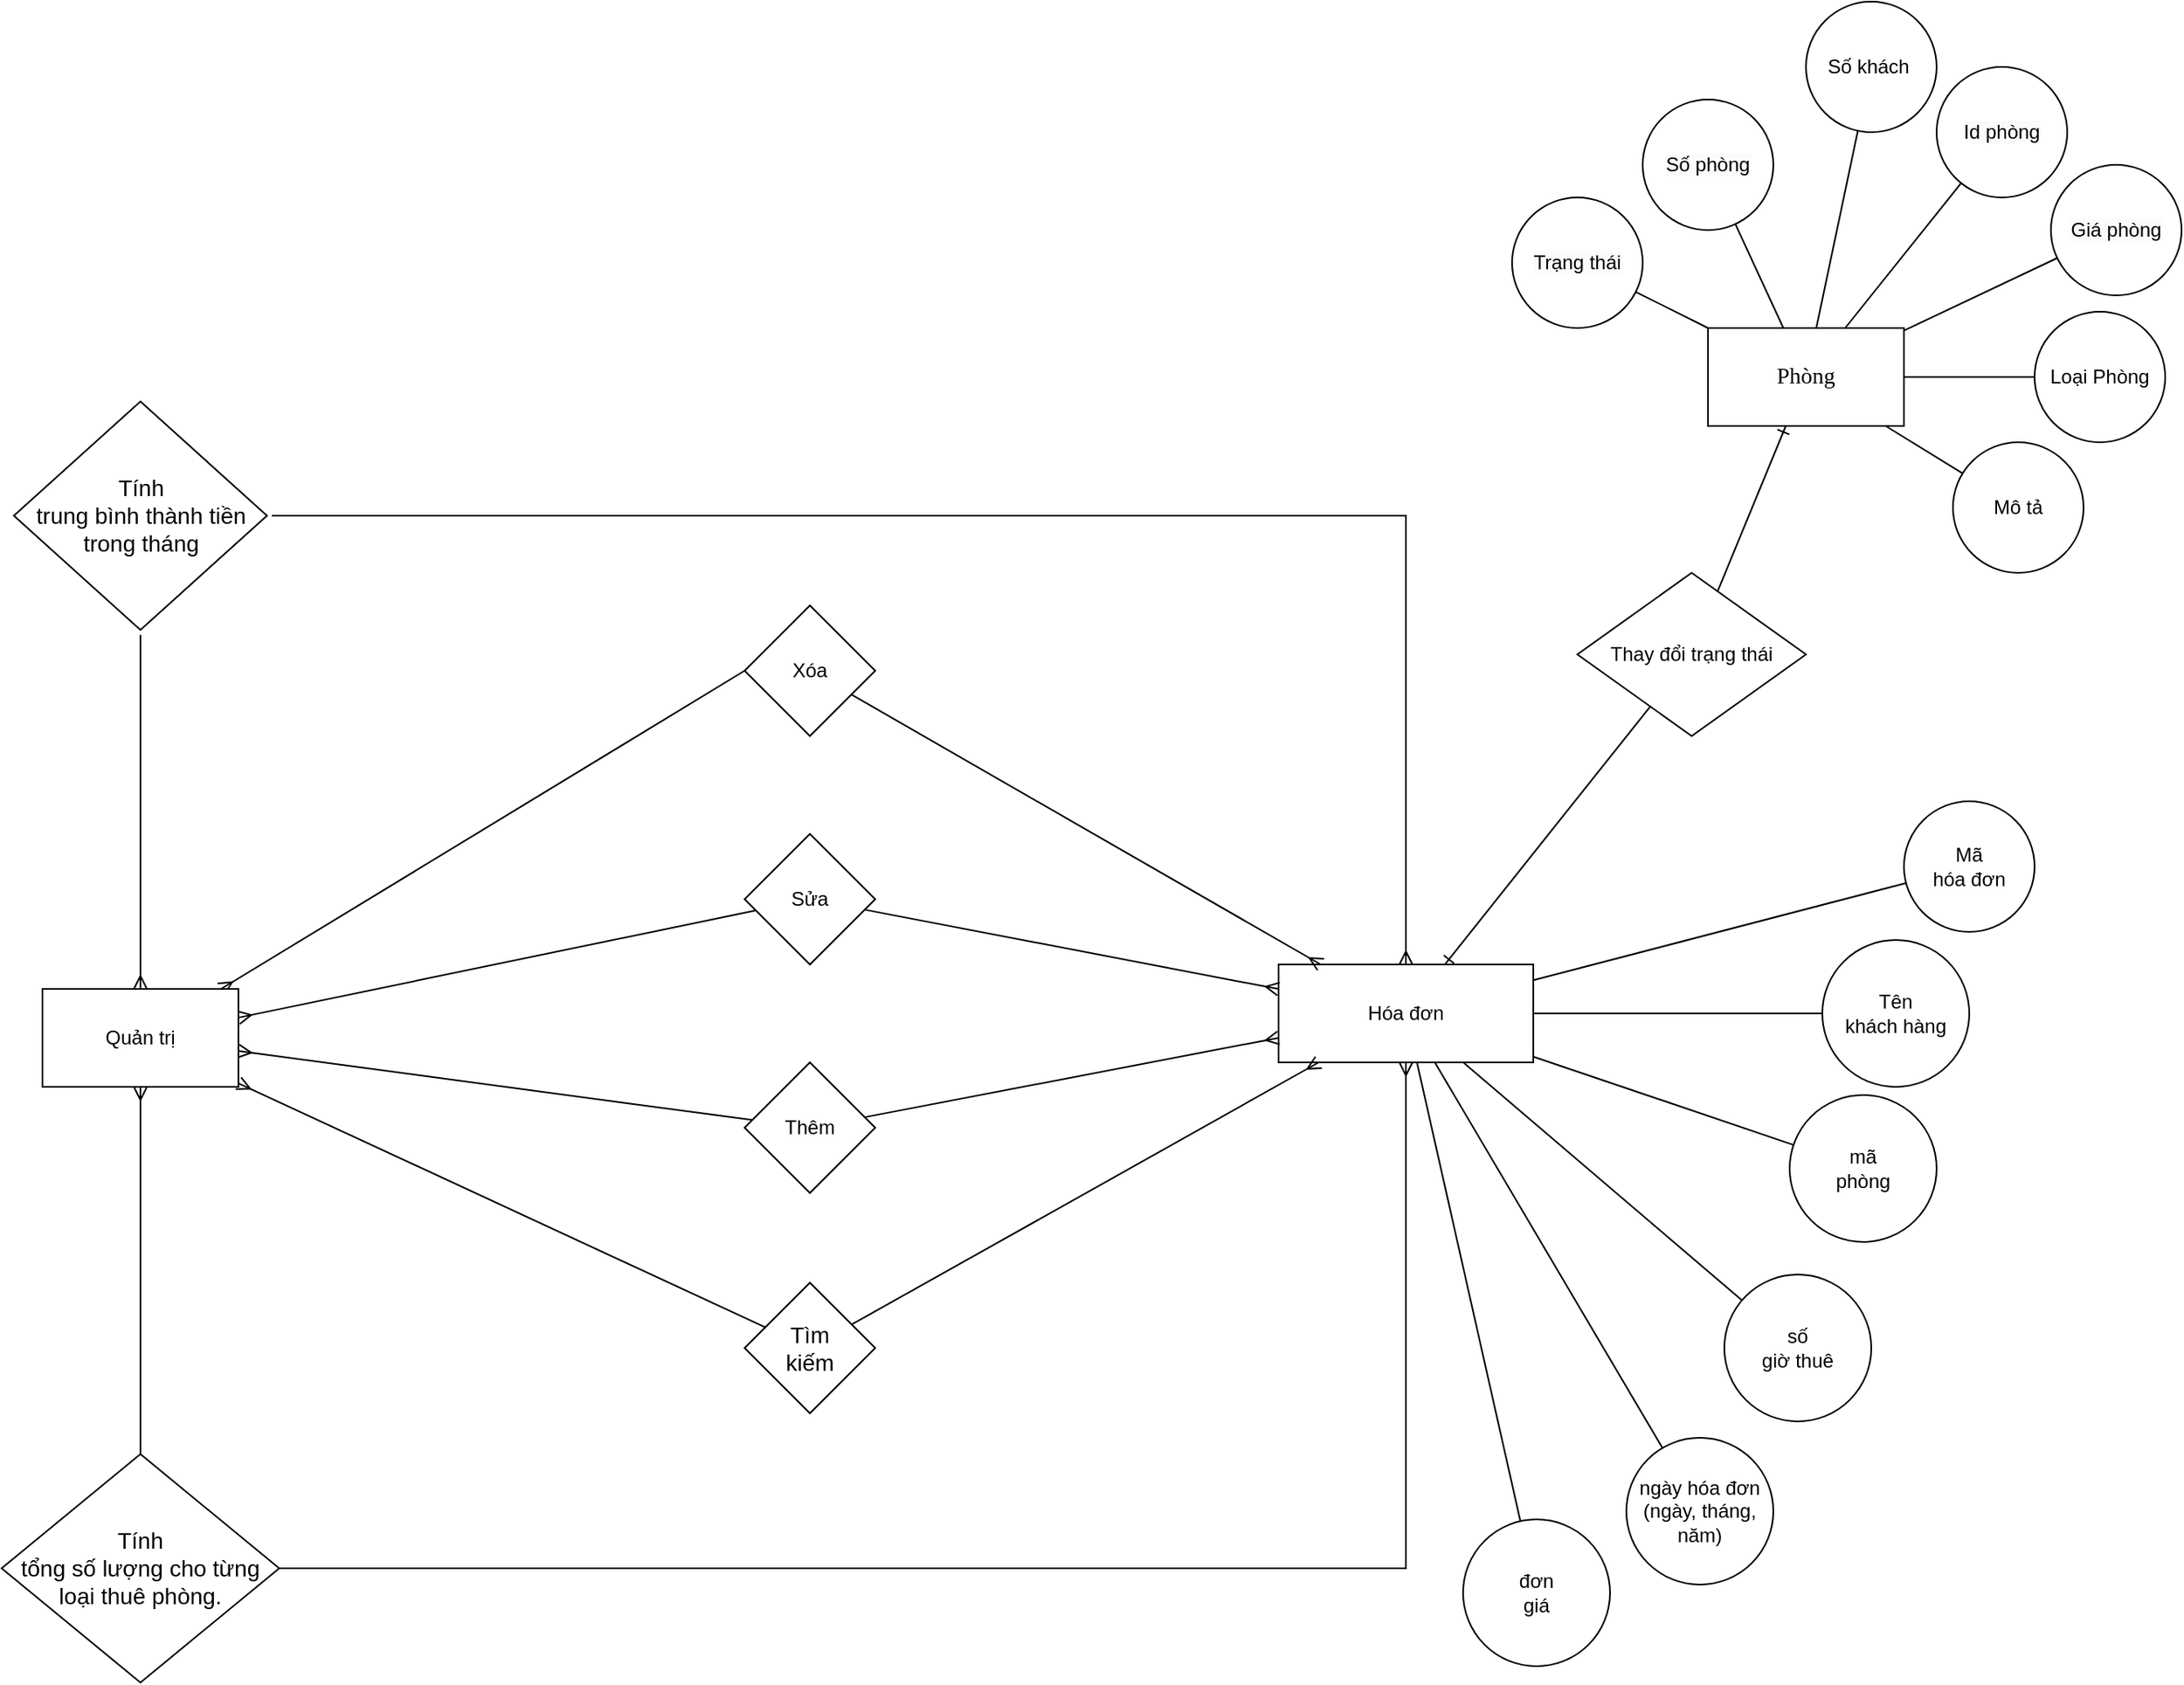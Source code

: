 <mxfile version="21.5.1" type="device" pages="2">
  <diagram name="Page-1" id="QKJ--xUiAQf0WkbqptOl">
    <mxGraphModel dx="2329" dy="672" grid="1" gridSize="10" guides="1" tooltips="1" connect="1" arrows="1" fold="1" page="1" pageScale="1" pageWidth="827" pageHeight="1169" math="0" shadow="0">
      <root>
        <mxCell id="0" />
        <mxCell id="1" parent="0" />
        <mxCell id="em8yH6Y3Vznpvo1-onmq-18" style="edgeStyle=none;rounded=0;orthogonalLoop=1;jettySize=auto;html=1;endArrow=none;endFill=0;startArrow=ERone;startFill=0;" parent="1" source="U4CnmKO_1GTpJJscIQHz-27" target="em8yH6Y3Vznpvo1-onmq-10" edge="1">
          <mxGeometry relative="1" as="geometry" />
        </mxCell>
        <mxCell id="em8yH6Y3Vznpvo1-onmq-40" style="edgeStyle=none;rounded=0;orthogonalLoop=1;jettySize=auto;html=1;endArrow=none;endFill=0;" parent="1" source="U4CnmKO_1GTpJJscIQHz-27" target="U4CnmKO_1GTpJJscIQHz-28" edge="1">
          <mxGeometry relative="1" as="geometry" />
        </mxCell>
        <mxCell id="em8yH6Y3Vznpvo1-onmq-41" style="edgeStyle=none;rounded=0;orthogonalLoop=1;jettySize=auto;html=1;endArrow=none;endFill=0;" parent="1" source="U4CnmKO_1GTpJJscIQHz-27" target="U4CnmKO_1GTpJJscIQHz-30" edge="1">
          <mxGeometry relative="1" as="geometry" />
        </mxCell>
        <mxCell id="em8yH6Y3Vznpvo1-onmq-42" style="edgeStyle=none;rounded=0;orthogonalLoop=1;jettySize=auto;html=1;endArrow=none;endFill=0;" parent="1" source="U4CnmKO_1GTpJJscIQHz-27" target="U4CnmKO_1GTpJJscIQHz-31" edge="1">
          <mxGeometry relative="1" as="geometry" />
        </mxCell>
        <mxCell id="em8yH6Y3Vznpvo1-onmq-43" style="edgeStyle=none;rounded=0;orthogonalLoop=1;jettySize=auto;html=1;endArrow=none;endFill=0;" parent="1" source="U4CnmKO_1GTpJJscIQHz-27" target="U4CnmKO_1GTpJJscIQHz-35" edge="1">
          <mxGeometry relative="1" as="geometry" />
        </mxCell>
        <mxCell id="em8yH6Y3Vznpvo1-onmq-44" style="edgeStyle=none;rounded=0;orthogonalLoop=1;jettySize=auto;html=1;endArrow=none;endFill=0;" parent="1" source="U4CnmKO_1GTpJJscIQHz-27" target="U4CnmKO_1GTpJJscIQHz-29" edge="1">
          <mxGeometry relative="1" as="geometry" />
        </mxCell>
        <mxCell id="em8yH6Y3Vznpvo1-onmq-45" style="edgeStyle=none;rounded=0;orthogonalLoop=1;jettySize=auto;html=1;endArrow=none;endFill=0;" parent="1" source="U4CnmKO_1GTpJJscIQHz-27" target="U4CnmKO_1GTpJJscIQHz-32" edge="1">
          <mxGeometry relative="1" as="geometry" />
        </mxCell>
        <mxCell id="U4CnmKO_1GTpJJscIQHz-27" value="Hóa đơn" style="rounded=0;whiteSpace=wrap;html=1;" parent="1" vertex="1">
          <mxGeometry x="577" y="660" width="156" height="60" as="geometry" />
        </mxCell>
        <mxCell id="U4CnmKO_1GTpJJscIQHz-28" value="Mã&lt;br/&gt;hóa đơn" style="ellipse;whiteSpace=wrap;html=1;aspect=fixed;" parent="1" vertex="1">
          <mxGeometry x="960" y="560" width="80" height="80" as="geometry" />
        </mxCell>
        <mxCell id="U4CnmKO_1GTpJJscIQHz-29" value="ngày hóa đơn (ngày, tháng, năm)" style="ellipse;whiteSpace=wrap;html=1;aspect=fixed;" parent="1" vertex="1">
          <mxGeometry x="790" y="950" width="90" height="90" as="geometry" />
        </mxCell>
        <mxCell id="U4CnmKO_1GTpJJscIQHz-30" value="Tên&lt;br/&gt;khách hàng" style="ellipse;whiteSpace=wrap;html=1;aspect=fixed;" parent="1" vertex="1">
          <mxGeometry x="910" y="645" width="90" height="90" as="geometry" />
        </mxCell>
        <mxCell id="U4CnmKO_1GTpJJscIQHz-31" value="mã&lt;br/&gt;phòng" style="ellipse;whiteSpace=wrap;html=1;aspect=fixed;" parent="1" vertex="1">
          <mxGeometry x="890" y="740" width="90" height="90" as="geometry" />
        </mxCell>
        <mxCell id="U4CnmKO_1GTpJJscIQHz-32" value="đơn&lt;br/&gt;giá" style="ellipse;whiteSpace=wrap;html=1;aspect=fixed;" parent="1" vertex="1">
          <mxGeometry x="690" y="1000" width="90" height="90" as="geometry" />
        </mxCell>
        <mxCell id="U4CnmKO_1GTpJJscIQHz-35" value="số&lt;br style=&quot;border-color: var(--border-color);&quot;&gt;giờ thuê" style="ellipse;whiteSpace=wrap;html=1;aspect=fixed;" parent="1" vertex="1">
          <mxGeometry x="850" y="850" width="90" height="90" as="geometry" />
        </mxCell>
        <mxCell id="em8yH6Y3Vznpvo1-onmq-19" style="edgeStyle=none;rounded=0;orthogonalLoop=1;jettySize=auto;html=1;entryX=0.5;entryY=1;entryDx=0;entryDy=0;endArrow=none;endFill=0;startArrow=ERmany;startFill=0;" parent="1" source="U4CnmKO_1GTpJJscIQHz-37" target="U4CnmKO_1GTpJJscIQHz-78" edge="1">
          <mxGeometry relative="1" as="geometry" />
        </mxCell>
        <mxCell id="em8yH6Y3Vznpvo1-onmq-20" style="edgeStyle=none;rounded=0;orthogonalLoop=1;jettySize=auto;html=1;entryX=0.5;entryY=0;entryDx=0;entryDy=0;endArrow=none;endFill=0;startArrow=ERmany;startFill=0;" parent="1" source="U4CnmKO_1GTpJJscIQHz-37" target="U4CnmKO_1GTpJJscIQHz-60" edge="1">
          <mxGeometry relative="1" as="geometry" />
        </mxCell>
        <mxCell id="em8yH6Y3Vznpvo1-onmq-22" style="rounded=0;orthogonalLoop=1;jettySize=auto;html=1;entryX=0;entryY=0.5;entryDx=0;entryDy=0;endArrow=none;endFill=0;startArrow=ERmany;startFill=0;" parent="1" source="U4CnmKO_1GTpJJscIQHz-37" target="U4CnmKO_1GTpJJscIQHz-63" edge="1">
          <mxGeometry relative="1" as="geometry" />
        </mxCell>
        <mxCell id="em8yH6Y3Vznpvo1-onmq-24" style="edgeStyle=none;rounded=0;orthogonalLoop=1;jettySize=auto;html=1;endArrow=none;endFill=0;startArrow=ERmany;startFill=0;" parent="1" source="U4CnmKO_1GTpJJscIQHz-37" target="U4CnmKO_1GTpJJscIQHz-64" edge="1">
          <mxGeometry relative="1" as="geometry" />
        </mxCell>
        <mxCell id="em8yH6Y3Vznpvo1-onmq-26" style="edgeStyle=none;rounded=0;orthogonalLoop=1;jettySize=auto;html=1;endArrow=none;endFill=0;startArrow=ERmany;startFill=0;" parent="1" source="U4CnmKO_1GTpJJscIQHz-37" target="U4CnmKO_1GTpJJscIQHz-62" edge="1">
          <mxGeometry relative="1" as="geometry" />
        </mxCell>
        <mxCell id="em8yH6Y3Vznpvo1-onmq-28" style="edgeStyle=none;rounded=0;orthogonalLoop=1;jettySize=auto;html=1;endArrow=none;endFill=0;startArrow=ERmany;startFill=0;" parent="1" source="U4CnmKO_1GTpJJscIQHz-37" target="U4CnmKO_1GTpJJscIQHz-72" edge="1">
          <mxGeometry relative="1" as="geometry" />
        </mxCell>
        <mxCell id="U4CnmKO_1GTpJJscIQHz-37" value="Quản trị" style="rounded=0;whiteSpace=wrap;html=1;" parent="1" vertex="1">
          <mxGeometry x="-180" y="675" width="120" height="60" as="geometry" />
        </mxCell>
        <mxCell id="em8yH6Y3Vznpvo1-onmq-31" style="edgeStyle=orthogonalEdgeStyle;rounded=0;orthogonalLoop=1;jettySize=auto;html=1;endArrow=ERmany;endFill=0;" parent="1" source="U4CnmKO_1GTpJJscIQHz-60" target="U4CnmKO_1GTpJJscIQHz-27" edge="1">
          <mxGeometry relative="1" as="geometry" />
        </mxCell>
        <mxCell id="U4CnmKO_1GTpJJscIQHz-60" value="&lt;font style=&quot;font-size: 14px;&quot;&gt;Tính&lt;br&gt;tổng số lượng cho từng loại thuê phòng.&lt;/font&gt;" style="rhombus;whiteSpace=wrap;html=1;" parent="1" vertex="1">
          <mxGeometry x="-205" y="960" width="170" height="140" as="geometry" />
        </mxCell>
        <mxCell id="em8yH6Y3Vznpvo1-onmq-27" style="edgeStyle=none;rounded=0;orthogonalLoop=1;jettySize=auto;html=1;endArrow=ERmany;endFill=0;" parent="1" source="U4CnmKO_1GTpJJscIQHz-62" target="U4CnmKO_1GTpJJscIQHz-27" edge="1">
          <mxGeometry relative="1" as="geometry" />
        </mxCell>
        <mxCell id="U4CnmKO_1GTpJJscIQHz-62" value="Thêm" style="rhombus;whiteSpace=wrap;html=1;" parent="1" vertex="1">
          <mxGeometry x="250" y="720" width="80" height="80" as="geometry" />
        </mxCell>
        <mxCell id="em8yH6Y3Vznpvo1-onmq-23" style="edgeStyle=none;rounded=0;orthogonalLoop=1;jettySize=auto;html=1;endArrow=ERmany;endFill=0;" parent="1" source="U4CnmKO_1GTpJJscIQHz-63" target="U4CnmKO_1GTpJJscIQHz-27" edge="1">
          <mxGeometry relative="1" as="geometry" />
        </mxCell>
        <mxCell id="U4CnmKO_1GTpJJscIQHz-63" value="Xóa" style="rhombus;whiteSpace=wrap;html=1;" parent="1" vertex="1">
          <mxGeometry x="250" y="440" width="80" height="80" as="geometry" />
        </mxCell>
        <mxCell id="em8yH6Y3Vznpvo1-onmq-25" style="edgeStyle=none;rounded=0;orthogonalLoop=1;jettySize=auto;html=1;endArrow=ERmany;endFill=0;" parent="1" source="U4CnmKO_1GTpJJscIQHz-64" target="U4CnmKO_1GTpJJscIQHz-27" edge="1">
          <mxGeometry relative="1" as="geometry" />
        </mxCell>
        <mxCell id="U4CnmKO_1GTpJJscIQHz-64" value="Sửa" style="rhombus;whiteSpace=wrap;html=1;" parent="1" vertex="1">
          <mxGeometry x="250" y="580" width="80" height="80" as="geometry" />
        </mxCell>
        <mxCell id="em8yH6Y3Vznpvo1-onmq-29" style="edgeStyle=none;rounded=0;orthogonalLoop=1;jettySize=auto;html=1;endArrow=ERmany;endFill=0;" parent="1" source="U4CnmKO_1GTpJJscIQHz-72" target="U4CnmKO_1GTpJJscIQHz-27" edge="1">
          <mxGeometry relative="1" as="geometry" />
        </mxCell>
        <mxCell id="U4CnmKO_1GTpJJscIQHz-72" value="&lt;font style=&quot;font-size: 14px;&quot;&gt;Tìm&lt;br&gt;kiếm&lt;/font&gt;" style="rhombus;whiteSpace=wrap;html=1;" parent="1" vertex="1">
          <mxGeometry x="250" y="855" width="80" height="80" as="geometry" />
        </mxCell>
        <mxCell id="em8yH6Y3Vznpvo1-onmq-21" style="edgeStyle=orthogonalEdgeStyle;rounded=0;orthogonalLoop=1;jettySize=auto;html=1;entryX=0.5;entryY=0;entryDx=0;entryDy=0;endArrow=ERmany;endFill=0;" parent="1" source="U4CnmKO_1GTpJJscIQHz-78" target="U4CnmKO_1GTpJJscIQHz-27" edge="1">
          <mxGeometry relative="1" as="geometry" />
        </mxCell>
        <mxCell id="U4CnmKO_1GTpJJscIQHz-78" value="&lt;div style=&quot;&quot;&gt;&lt;span style=&quot;font-size: 14px; background-color: initial;&quot;&gt;Tính&lt;/span&gt;&lt;/div&gt;&lt;font style=&quot;font-size: 14px;&quot;&gt;&lt;div style=&quot;&quot;&gt;&lt;span style=&quot;background-color: initial;&quot;&gt;trung bình thành tiền trong tháng&lt;/span&gt;&lt;/div&gt;&lt;/font&gt;" style="rhombus;whiteSpace=wrap;html=1;perimeterSpacing=3;align=center;" parent="1" vertex="1">
          <mxGeometry x="-197.5" y="315" width="155" height="140" as="geometry" />
        </mxCell>
        <mxCell id="em8yH6Y3Vznpvo1-onmq-33" style="edgeStyle=none;rounded=0;orthogonalLoop=1;jettySize=auto;html=1;endArrow=none;endFill=0;" parent="1" source="em8yH6Y3Vznpvo1-onmq-8" target="em8yH6Y3Vznpvo1-onmq-14" edge="1">
          <mxGeometry relative="1" as="geometry" />
        </mxCell>
        <mxCell id="em8yH6Y3Vznpvo1-onmq-34" style="edgeStyle=none;rounded=0;orthogonalLoop=1;jettySize=auto;html=1;endArrow=none;endFill=0;" parent="1" source="em8yH6Y3Vznpvo1-onmq-8" target="em8yH6Y3Vznpvo1-onmq-13" edge="1">
          <mxGeometry relative="1" as="geometry" />
        </mxCell>
        <mxCell id="em8yH6Y3Vznpvo1-onmq-35" style="edgeStyle=none;rounded=0;orthogonalLoop=1;jettySize=auto;html=1;endArrow=none;endFill=0;" parent="1" source="em8yH6Y3Vznpvo1-onmq-8" target="em8yH6Y3Vznpvo1-onmq-15" edge="1">
          <mxGeometry relative="1" as="geometry" />
        </mxCell>
        <mxCell id="em8yH6Y3Vznpvo1-onmq-36" style="edgeStyle=none;rounded=0;orthogonalLoop=1;jettySize=auto;html=1;endArrow=none;endFill=0;" parent="1" source="em8yH6Y3Vznpvo1-onmq-8" target="em8yH6Y3Vznpvo1-onmq-11" edge="1">
          <mxGeometry relative="1" as="geometry" />
        </mxCell>
        <mxCell id="em8yH6Y3Vznpvo1-onmq-37" style="edgeStyle=none;rounded=0;orthogonalLoop=1;jettySize=auto;html=1;endArrow=none;endFill=0;" parent="1" source="em8yH6Y3Vznpvo1-onmq-8" target="em8yH6Y3Vznpvo1-onmq-12" edge="1">
          <mxGeometry relative="1" as="geometry" />
        </mxCell>
        <mxCell id="em8yH6Y3Vznpvo1-onmq-38" style="edgeStyle=none;rounded=0;orthogonalLoop=1;jettySize=auto;html=1;endArrow=none;endFill=0;" parent="1" source="em8yH6Y3Vznpvo1-onmq-8" target="em8yH6Y3Vznpvo1-onmq-16" edge="1">
          <mxGeometry relative="1" as="geometry" />
        </mxCell>
        <mxCell id="em8yH6Y3Vznpvo1-onmq-39" style="edgeStyle=none;rounded=0;orthogonalLoop=1;jettySize=auto;html=1;endArrow=none;endFill=0;" parent="1" source="em8yH6Y3Vznpvo1-onmq-8" target="em8yH6Y3Vznpvo1-onmq-17" edge="1">
          <mxGeometry relative="1" as="geometry" />
        </mxCell>
        <mxCell id="em8yH6Y3Vznpvo1-onmq-8" value="&lt;span style=&quot;font-family: &amp;quot;Times New Roman&amp;quot;, serif;&quot;&gt;&lt;font style=&quot;font-size: 14px;&quot;&gt;Phòng&lt;/font&gt;&lt;/span&gt;" style="rounded=0;whiteSpace=wrap;html=1;" parent="1" vertex="1">
          <mxGeometry x="840" y="270" width="120" height="60" as="geometry" />
        </mxCell>
        <mxCell id="em8yH6Y3Vznpvo1-onmq-32" style="rounded=0;orthogonalLoop=1;jettySize=auto;html=1;endArrow=none;endFill=0;startArrow=ERone;startFill=0;" parent="1" source="em8yH6Y3Vznpvo1-onmq-8" target="em8yH6Y3Vznpvo1-onmq-10" edge="1">
          <mxGeometry relative="1" as="geometry" />
        </mxCell>
        <mxCell id="em8yH6Y3Vznpvo1-onmq-10" value="Thay đổi trạng thái" style="rhombus;whiteSpace=wrap;html=1;" parent="1" vertex="1">
          <mxGeometry x="760" y="420" width="140" height="100" as="geometry" />
        </mxCell>
        <mxCell id="em8yH6Y3Vznpvo1-onmq-11" value="&lt;span style=&quot;color: rgb(0, 0, 0); font-family: Helvetica; font-size: 12px; font-style: normal; font-variant-ligatures: normal; font-variant-caps: normal; font-weight: 400; letter-spacing: normal; orphans: 2; text-align: left; text-indent: 0px; text-transform: none; widows: 2; word-spacing: 0px; -webkit-text-stroke-width: 0px; background-color: rgb(251, 251, 251); text-decoration-thickness: initial; text-decoration-style: initial; text-decoration-color: initial; float: none; display: inline !important;&quot;&gt;Id phòng&lt;/span&gt;" style="ellipse;whiteSpace=wrap;html=1;aspect=fixed;" parent="1" vertex="1">
          <mxGeometry x="980" y="110" width="80" height="80" as="geometry" />
        </mxCell>
        <mxCell id="em8yH6Y3Vznpvo1-onmq-12" value="&lt;span style=&quot;color: rgb(0, 0, 0); font-family: Helvetica; font-size: 12px; font-style: normal; font-variant-ligatures: normal; font-variant-caps: normal; font-weight: 400; letter-spacing: normal; orphans: 2; text-align: left; text-indent: 0px; text-transform: none; widows: 2; word-spacing: 0px; -webkit-text-stroke-width: 0px; background-color: rgb(251, 251, 251); text-decoration-thickness: initial; text-decoration-style: initial; text-decoration-color: initial; float: none; display: inline !important;&quot;&gt;Giá phòng&lt;/span&gt;" style="ellipse;whiteSpace=wrap;html=1;aspect=fixed;" parent="1" vertex="1">
          <mxGeometry x="1050" y="170" width="80" height="80" as="geometry" />
        </mxCell>
        <mxCell id="em8yH6Y3Vznpvo1-onmq-13" value="&lt;span style=&quot;color: rgb(0, 0, 0); font-family: Helvetica; font-size: 12px; font-style: normal; font-variant-ligatures: normal; font-variant-caps: normal; font-weight: 400; letter-spacing: normal; orphans: 2; text-align: left; text-indent: 0px; text-transform: none; widows: 2; word-spacing: 0px; -webkit-text-stroke-width: 0px; background-color: rgb(251, 251, 251); text-decoration-thickness: initial; text-decoration-style: initial; text-decoration-color: initial; float: none; display: inline !important;&quot;&gt;Số phòng&lt;/span&gt;" style="ellipse;whiteSpace=wrap;html=1;aspect=fixed;" parent="1" vertex="1">
          <mxGeometry x="800" y="130" width="80" height="80" as="geometry" />
        </mxCell>
        <mxCell id="em8yH6Y3Vznpvo1-onmq-14" value="&lt;span style=&quot;color: rgb(0, 0, 0); font-family: Helvetica; font-size: 12px; font-style: normal; font-variant-ligatures: normal; font-variant-caps: normal; font-weight: 400; letter-spacing: normal; orphans: 2; text-align: left; text-indent: 0px; text-transform: none; widows: 2; word-spacing: 0px; -webkit-text-stroke-width: 0px; background-color: rgb(251, 251, 251); text-decoration-thickness: initial; text-decoration-style: initial; text-decoration-color: initial; float: none; display: inline !important;&quot;&gt;Trạng thái&lt;/span&gt;" style="ellipse;whiteSpace=wrap;html=1;aspect=fixed;" parent="1" vertex="1">
          <mxGeometry x="720" y="190" width="80" height="80" as="geometry" />
        </mxCell>
        <mxCell id="em8yH6Y3Vznpvo1-onmq-15" value="Số khách&amp;nbsp;" style="ellipse;whiteSpace=wrap;html=1;aspect=fixed;" parent="1" vertex="1">
          <mxGeometry x="900" y="70" width="80" height="80" as="geometry" />
        </mxCell>
        <mxCell id="em8yH6Y3Vznpvo1-onmq-16" value="Loại Phòng" style="ellipse;whiteSpace=wrap;html=1;aspect=fixed;" parent="1" vertex="1">
          <mxGeometry x="1040" y="260" width="80" height="80" as="geometry" />
        </mxCell>
        <mxCell id="em8yH6Y3Vznpvo1-onmq-17" value="Mô tả" style="ellipse;whiteSpace=wrap;html=1;aspect=fixed;" parent="1" vertex="1">
          <mxGeometry x="990" y="340" width="80" height="80" as="geometry" />
        </mxCell>
      </root>
    </mxGraphModel>
  </diagram>
  <diagram id="3-f2oju15gTsiiaFbzHB" name="Page-2">
    <mxGraphModel dx="2692" dy="689" grid="1" gridSize="10" guides="1" tooltips="1" connect="1" arrows="1" fold="1" page="1" pageScale="1" pageWidth="827" pageHeight="1169" math="0" shadow="0">
      <root>
        <mxCell id="0" />
        <mxCell id="1" parent="0" />
        <mxCell id="SCRy9BPoPU9TBAXy0XhN-1" style="rounded=0;orthogonalLoop=1;jettySize=auto;html=1;" parent="1" source="SCRy9BPoPU9TBAXy0XhN-7" target="SCRy9BPoPU9TBAXy0XhN-9" edge="1">
          <mxGeometry relative="1" as="geometry" />
        </mxCell>
        <mxCell id="SCRy9BPoPU9TBAXy0XhN-2" style="rounded=0;orthogonalLoop=1;jettySize=auto;html=1;exitX=0;exitY=0;exitDx=0;exitDy=0;" parent="1" source="SCRy9BPoPU9TBAXy0XhN-7" target="SCRy9BPoPU9TBAXy0XhN-12" edge="1">
          <mxGeometry relative="1" as="geometry" />
        </mxCell>
        <mxCell id="SCRy9BPoPU9TBAXy0XhN-3" style="rounded=0;orthogonalLoop=1;jettySize=auto;html=1;exitX=0;exitY=0.5;exitDx=0;exitDy=0;" parent="1" source="SCRy9BPoPU9TBAXy0XhN-7" target="SCRy9BPoPU9TBAXy0XhN-8" edge="1">
          <mxGeometry relative="1" as="geometry" />
        </mxCell>
        <mxCell id="SCRy9BPoPU9TBAXy0XhN-4" style="rounded=0;orthogonalLoop=1;jettySize=auto;html=1;" parent="1" source="SCRy9BPoPU9TBAXy0XhN-7" target="SCRy9BPoPU9TBAXy0XhN-10" edge="1">
          <mxGeometry relative="1" as="geometry" />
        </mxCell>
        <mxCell id="SCRy9BPoPU9TBAXy0XhN-5" style="rounded=0;orthogonalLoop=1;jettySize=auto;html=1;" parent="1" source="SCRy9BPoPU9TBAXy0XhN-7" target="SCRy9BPoPU9TBAXy0XhN-11" edge="1">
          <mxGeometry relative="1" as="geometry" />
        </mxCell>
        <mxCell id="SCRy9BPoPU9TBAXy0XhN-6" style="rounded=0;orthogonalLoop=1;jettySize=auto;html=1;exitX=0.15;exitY=0.028;exitDx=0;exitDy=0;exitPerimeter=0;" parent="1" source="SCRy9BPoPU9TBAXy0XhN-7" target="SCRy9BPoPU9TBAXy0XhN-25" edge="1">
          <mxGeometry relative="1" as="geometry" />
        </mxCell>
        <mxCell id="mQJ2d6jq6MTDk84g4NIz-5" style="rounded=0;orthogonalLoop=1;jettySize=auto;html=1;" parent="1" source="SCRy9BPoPU9TBAXy0XhN-7" target="mQJ2d6jq6MTDk84g4NIz-3" edge="1">
          <mxGeometry relative="1" as="geometry" />
        </mxCell>
        <mxCell id="mQJ2d6jq6MTDk84g4NIz-6" style="rounded=0;orthogonalLoop=1;jettySize=auto;html=1;" parent="1" source="SCRy9BPoPU9TBAXy0XhN-7" target="mQJ2d6jq6MTDk84g4NIz-4" edge="1">
          <mxGeometry relative="1" as="geometry" />
        </mxCell>
        <mxCell id="SCRy9BPoPU9TBAXy0XhN-7" value="&lt;font style=&quot;font-size: 14px;&quot;&gt;Hóa đơn&lt;/font&gt;" style="rounded=0;whiteSpace=wrap;html=1;" parent="1" vertex="1">
          <mxGeometry x="-775" y="660" width="156" height="60" as="geometry" />
        </mxCell>
        <mxCell id="SCRy9BPoPU9TBAXy0XhN-8" value="Ngày nhận phòng" style="ellipse;whiteSpace=wrap;html=1;aspect=fixed;" parent="1" vertex="1">
          <mxGeometry x="-890" y="691.25" width="55" height="55" as="geometry" />
        </mxCell>
        <mxCell id="SCRy9BPoPU9TBAXy0XhN-9" value="Số&amp;nbsp; phòng" style="ellipse;whiteSpace=wrap;html=1;aspect=fixed;" parent="1" vertex="1">
          <mxGeometry x="-790" y="790" width="60" height="60" as="geometry" />
        </mxCell>
        <mxCell id="SCRy9BPoPU9TBAXy0XhN-10" value="Tên khách hàng" style="ellipse;whiteSpace=wrap;html=1;aspect=fixed;" parent="1" vertex="1">
          <mxGeometry x="-870" y="760" width="70" height="70" as="geometry" />
        </mxCell>
        <mxCell id="SCRy9BPoPU9TBAXy0XhN-11" value="Id hóa đơn" style="ellipse;whiteSpace=wrap;html=1;aspect=fixed;" parent="1" vertex="1">
          <mxGeometry x="-720" y="802.5" width="65" height="65" as="geometry" />
        </mxCell>
        <mxCell id="SCRy9BPoPU9TBAXy0XhN-12" value="Ngày rời phòng" style="ellipse;whiteSpace=wrap;html=1;aspect=fixed;" parent="1" vertex="1">
          <mxGeometry x="-870" y="610" width="60" height="60" as="geometry" />
        </mxCell>
        <mxCell id="SCRy9BPoPU9TBAXy0XhN-25" value="Loại hóa đơn&amp;nbsp;" style="ellipse;whiteSpace=wrap;html=1;aspect=fixed;" parent="1" vertex="1">
          <mxGeometry x="-795" y="560" width="70" height="70" as="geometry" />
        </mxCell>
        <mxCell id="SCRy9BPoPU9TBAXy0XhN-30" style="rounded=0;orthogonalLoop=1;jettySize=auto;html=1;entryX=1;entryY=0.5;entryDx=0;entryDy=0;exitX=0;exitY=0.5;exitDx=0;exitDy=0;" parent="1" source="SCRy9BPoPU9TBAXy0XhN-37" target="SCRy9BPoPU9TBAXy0XhN-45" edge="1">
          <mxGeometry relative="1" as="geometry" />
        </mxCell>
        <mxCell id="mQJ2d6jq6MTDk84g4NIz-1" style="edgeStyle=orthogonalEdgeStyle;rounded=0;orthogonalLoop=1;jettySize=auto;html=1;" parent="1" source="SCRy9BPoPU9TBAXy0XhN-37" target="SCRy9BPoPU9TBAXy0XhN-65" edge="1">
          <mxGeometry relative="1" as="geometry" />
        </mxCell>
        <mxCell id="SCRy9BPoPU9TBAXy0XhN-37" value="Quản trị" style="rounded=0;whiteSpace=wrap;html=1;" parent="1" vertex="1">
          <mxGeometry x="-180" y="660" width="120" height="60" as="geometry" />
        </mxCell>
        <mxCell id="SCRy9BPoPU9TBAXy0XhN-44" style="rounded=0;orthogonalLoop=1;jettySize=auto;html=1;entryX=1;entryY=0.5;entryDx=0;entryDy=0;exitX=0;exitY=0.5;exitDx=0;exitDy=0;" parent="1" source="SCRy9BPoPU9TBAXy0XhN-45" target="SCRy9BPoPU9TBAXy0XhN-7" edge="1">
          <mxGeometry relative="1" as="geometry" />
        </mxCell>
        <mxCell id="SCRy9BPoPU9TBAXy0XhN-45" value="&lt;span style=&quot;font-size: 14px;&quot;&gt;Quản lý chức năng&lt;/span&gt;" style="rhombus;whiteSpace=wrap;html=1;" parent="1" vertex="1">
          <mxGeometry x="-470" y="633.75" width="150" height="112.5" as="geometry" />
        </mxCell>
        <mxCell id="SCRy9BPoPU9TBAXy0XhN-64" style="edgeStyle=orthogonalEdgeStyle;rounded=0;orthogonalLoop=1;jettySize=auto;html=1;entryX=0.5;entryY=0;entryDx=0;entryDy=0;" parent="1" source="SCRy9BPoPU9TBAXy0XhN-60" target="SCRy9BPoPU9TBAXy0XhN-7" edge="1">
          <mxGeometry relative="1" as="geometry" />
        </mxCell>
        <mxCell id="mQJ2d6jq6MTDk84g4NIz-14" style="rounded=0;orthogonalLoop=1;jettySize=auto;html=1;" parent="1" source="SCRy9BPoPU9TBAXy0XhN-60" target="mQJ2d6jq6MTDk84g4NIz-10" edge="1">
          <mxGeometry relative="1" as="geometry" />
        </mxCell>
        <mxCell id="mQJ2d6jq6MTDk84g4NIz-15" style="rounded=0;orthogonalLoop=1;jettySize=auto;html=1;entryX=1;entryY=1;entryDx=0;entryDy=0;" parent="1" source="SCRy9BPoPU9TBAXy0XhN-60" target="mQJ2d6jq6MTDk84g4NIz-9" edge="1">
          <mxGeometry relative="1" as="geometry" />
        </mxCell>
        <mxCell id="mQJ2d6jq6MTDk84g4NIz-16" style="rounded=0;orthogonalLoop=1;jettySize=auto;html=1;entryX=0.5;entryY=1;entryDx=0;entryDy=0;" parent="1" source="SCRy9BPoPU9TBAXy0XhN-60" target="mQJ2d6jq6MTDk84g4NIz-11" edge="1">
          <mxGeometry relative="1" as="geometry" />
        </mxCell>
        <mxCell id="mQJ2d6jq6MTDk84g4NIz-17" style="rounded=0;orthogonalLoop=1;jettySize=auto;html=1;" parent="1" source="SCRy9BPoPU9TBAXy0XhN-60" target="mQJ2d6jq6MTDk84g4NIz-7" edge="1">
          <mxGeometry relative="1" as="geometry" />
        </mxCell>
        <mxCell id="mQJ2d6jq6MTDk84g4NIz-18" style="rounded=0;orthogonalLoop=1;jettySize=auto;html=1;" parent="1" source="SCRy9BPoPU9TBAXy0XhN-60" target="mQJ2d6jq6MTDk84g4NIz-8" edge="1">
          <mxGeometry relative="1" as="geometry" />
        </mxCell>
        <mxCell id="mQJ2d6jq6MTDk84g4NIz-19" style="rounded=0;orthogonalLoop=1;jettySize=auto;html=1;" parent="1" source="SCRy9BPoPU9TBAXy0XhN-60" target="mQJ2d6jq6MTDk84g4NIz-12" edge="1">
          <mxGeometry relative="1" as="geometry" />
        </mxCell>
        <mxCell id="mQJ2d6jq6MTDk84g4NIz-20" style="rounded=0;orthogonalLoop=1;jettySize=auto;html=1;" parent="1" source="SCRy9BPoPU9TBAXy0XhN-60" target="mQJ2d6jq6MTDk84g4NIz-13" edge="1">
          <mxGeometry relative="1" as="geometry" />
        </mxCell>
        <mxCell id="SCRy9BPoPU9TBAXy0XhN-60" value="&lt;span style=&quot;font-family: &amp;quot;Times New Roman&amp;quot;, serif;&quot;&gt;&lt;font style=&quot;font-size: 14px;&quot;&gt;Phòng&lt;/font&gt;&lt;/span&gt;" style="rounded=0;whiteSpace=wrap;html=1;" parent="1" vertex="1">
          <mxGeometry x="-180" y="310" width="120" height="60" as="geometry" />
        </mxCell>
        <mxCell id="mQJ2d6jq6MTDk84g4NIz-2" style="edgeStyle=orthogonalEdgeStyle;rounded=0;orthogonalLoop=1;jettySize=auto;html=1;" parent="1" source="SCRy9BPoPU9TBAXy0XhN-65" target="SCRy9BPoPU9TBAXy0XhN-60" edge="1">
          <mxGeometry relative="1" as="geometry" />
        </mxCell>
        <mxCell id="SCRy9BPoPU9TBAXy0XhN-65" value="Quản lý chức năng" style="rhombus;whiteSpace=wrap;html=1;" parent="1" vertex="1">
          <mxGeometry x="-190" y="450" width="140" height="100" as="geometry" />
        </mxCell>
        <mxCell id="mQJ2d6jq6MTDk84g4NIz-3" value="&lt;span style=&quot;color: rgb(0, 0, 0); font-family: Helvetica; font-size: 12px; font-style: normal; font-variant-ligatures: normal; font-variant-caps: normal; font-weight: 400; letter-spacing: normal; orphans: 2; text-align: left; text-indent: 0px; text-transform: none; widows: 2; word-spacing: 0px; -webkit-text-stroke-width: 0px; background-color: rgb(251, 251, 251); text-decoration-thickness: initial; text-decoration-style: initial; text-decoration-color: initial; float: none; display: inline !important;&quot;&gt;Id phòng&lt;/span&gt;" style="ellipse;whiteSpace=wrap;html=1;aspect=fixed;" parent="1" vertex="1">
          <mxGeometry x="-600" y="730" width="65" height="65" as="geometry" />
        </mxCell>
        <mxCell id="mQJ2d6jq6MTDk84g4NIz-4" value="&lt;span style=&quot;color: rgb(0, 0, 0); font-family: Helvetica; font-size: 12px; font-style: normal; font-variant-ligatures: normal; font-variant-caps: normal; font-weight: 400; letter-spacing: normal; orphans: 2; text-align: left; text-indent: 0px; text-transform: none; widows: 2; word-spacing: 0px; -webkit-text-stroke-width: 0px; background-color: rgb(251, 251, 251); text-decoration-thickness: initial; text-decoration-style: initial; text-decoration-color: initial; float: none; display: inline !important;&quot;&gt;Đơn giá&lt;/span&gt;" style="ellipse;whiteSpace=wrap;html=1;aspect=fixed;" parent="1" vertex="1">
          <mxGeometry x="-650" y="780" width="60" height="60" as="geometry" />
        </mxCell>
        <mxCell id="mQJ2d6jq6MTDk84g4NIz-7" value="&lt;span style=&quot;color: rgb(0, 0, 0); font-family: Helvetica; font-size: 12px; font-style: normal; font-variant-ligatures: normal; font-variant-caps: normal; font-weight: 400; letter-spacing: normal; orphans: 2; text-align: left; text-indent: 0px; text-transform: none; widows: 2; word-spacing: 0px; -webkit-text-stroke-width: 0px; background-color: rgb(251, 251, 251); text-decoration-thickness: initial; text-decoration-style: initial; text-decoration-color: initial; float: none; display: inline !important;&quot;&gt;Id phòng&lt;/span&gt;" style="ellipse;whiteSpace=wrap;html=1;aspect=fixed;" parent="1" vertex="1">
          <mxGeometry x="-40" y="150" width="80" height="80" as="geometry" />
        </mxCell>
        <mxCell id="mQJ2d6jq6MTDk84g4NIz-8" value="&lt;span style=&quot;color: rgb(0, 0, 0); font-family: Helvetica; font-size: 12px; font-style: normal; font-variant-ligatures: normal; font-variant-caps: normal; font-weight: 400; letter-spacing: normal; orphans: 2; text-align: left; text-indent: 0px; text-transform: none; widows: 2; word-spacing: 0px; -webkit-text-stroke-width: 0px; background-color: rgb(251, 251, 251); text-decoration-thickness: initial; text-decoration-style: initial; text-decoration-color: initial; float: none; display: inline !important;&quot;&gt;Giá phòng&lt;/span&gt;" style="ellipse;whiteSpace=wrap;html=1;aspect=fixed;" parent="1" vertex="1">
          <mxGeometry x="30" y="210" width="80" height="80" as="geometry" />
        </mxCell>
        <mxCell id="mQJ2d6jq6MTDk84g4NIz-9" value="&lt;span style=&quot;color: rgb(0, 0, 0); font-family: Helvetica; font-size: 12px; font-style: normal; font-variant-ligatures: normal; font-variant-caps: normal; font-weight: 400; letter-spacing: normal; orphans: 2; text-align: left; text-indent: 0px; text-transform: none; widows: 2; word-spacing: 0px; -webkit-text-stroke-width: 0px; background-color: rgb(251, 251, 251); text-decoration-thickness: initial; text-decoration-style: initial; text-decoration-color: initial; float: none; display: inline !important;&quot;&gt;Số phòng&lt;/span&gt;" style="ellipse;whiteSpace=wrap;html=1;aspect=fixed;" parent="1" vertex="1">
          <mxGeometry x="-220" y="170" width="80" height="80" as="geometry" />
        </mxCell>
        <mxCell id="mQJ2d6jq6MTDk84g4NIz-10" value="&lt;span style=&quot;color: rgb(0, 0, 0); font-family: Helvetica; font-size: 12px; font-style: normal; font-variant-ligatures: normal; font-variant-caps: normal; font-weight: 400; letter-spacing: normal; orphans: 2; text-align: left; text-indent: 0px; text-transform: none; widows: 2; word-spacing: 0px; -webkit-text-stroke-width: 0px; background-color: rgb(251, 251, 251); text-decoration-thickness: initial; text-decoration-style: initial; text-decoration-color: initial; float: none; display: inline !important;&quot;&gt;Trạng thái&lt;/span&gt;" style="ellipse;whiteSpace=wrap;html=1;aspect=fixed;" parent="1" vertex="1">
          <mxGeometry x="-300" y="230" width="80" height="80" as="geometry" />
        </mxCell>
        <mxCell id="mQJ2d6jq6MTDk84g4NIz-11" value="Số khách&amp;nbsp;" style="ellipse;whiteSpace=wrap;html=1;aspect=fixed;" parent="1" vertex="1">
          <mxGeometry x="-130" y="130" width="80" height="80" as="geometry" />
        </mxCell>
        <mxCell id="mQJ2d6jq6MTDk84g4NIz-12" value="Loại Phòng" style="ellipse;whiteSpace=wrap;html=1;aspect=fixed;" parent="1" vertex="1">
          <mxGeometry x="20" y="300" width="80" height="80" as="geometry" />
        </mxCell>
        <mxCell id="mQJ2d6jq6MTDk84g4NIz-13" value="Mô tả" style="ellipse;whiteSpace=wrap;html=1;aspect=fixed;" parent="1" vertex="1">
          <mxGeometry x="-30" y="380" width="80" height="80" as="geometry" />
        </mxCell>
      </root>
    </mxGraphModel>
  </diagram>
</mxfile>
